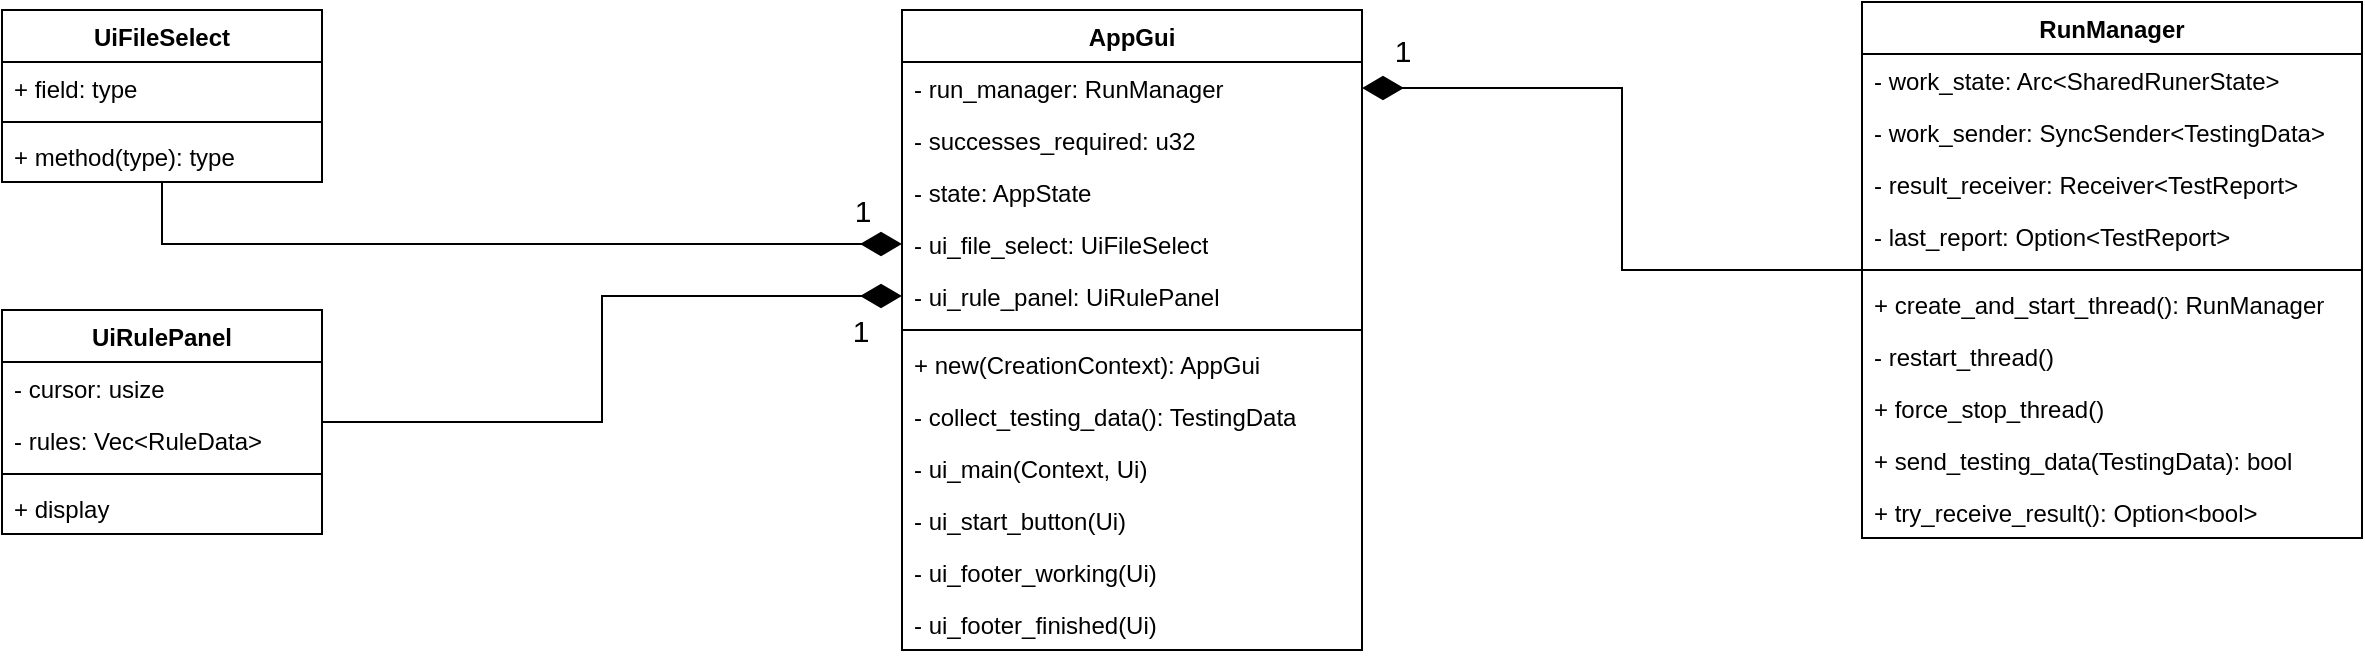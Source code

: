 <mxfile version="24.7.17">
  <diagram id="C5RBs43oDa-KdzZeNtuy" name="Page-1">
    <mxGraphModel dx="1877" dy="629" grid="1" gridSize="10" guides="1" tooltips="1" connect="1" arrows="1" fold="1" page="1" pageScale="1" pageWidth="827" pageHeight="1169" math="0" shadow="0">
      <root>
        <mxCell id="WIyWlLk6GJQsqaUBKTNV-0" />
        <mxCell id="WIyWlLk6GJQsqaUBKTNV-1" parent="WIyWlLk6GJQsqaUBKTNV-0" />
        <mxCell id="iUhNuEhfTF32NXV0GAsc-1" value="AppGui" style="swimlane;fontStyle=1;align=center;verticalAlign=top;childLayout=stackLayout;horizontal=1;startSize=26;horizontalStack=0;resizeParent=1;resizeParentMax=0;resizeLast=0;collapsible=1;marginBottom=0;whiteSpace=wrap;html=1;" parent="WIyWlLk6GJQsqaUBKTNV-1" vertex="1">
          <mxGeometry x="-30" y="40" width="230" height="320" as="geometry" />
        </mxCell>
        <mxCell id="iUhNuEhfTF32NXV0GAsc-2" value="- run_manager: RunManager" style="text;strokeColor=none;fillColor=none;align=left;verticalAlign=top;spacingLeft=4;spacingRight=4;overflow=hidden;rotatable=0;points=[[0,0.5],[1,0.5]];portConstraint=eastwest;whiteSpace=wrap;html=1;" parent="iUhNuEhfTF32NXV0GAsc-1" vertex="1">
          <mxGeometry y="26" width="230" height="26" as="geometry" />
        </mxCell>
        <mxCell id="c--dpKyqPbiVThtMQWS--4" value="- successes_required: u32" style="text;strokeColor=none;fillColor=none;align=left;verticalAlign=top;spacingLeft=4;spacingRight=4;overflow=hidden;rotatable=0;points=[[0,0.5],[1,0.5]];portConstraint=eastwest;whiteSpace=wrap;html=1;" vertex="1" parent="iUhNuEhfTF32NXV0GAsc-1">
          <mxGeometry y="52" width="230" height="26" as="geometry" />
        </mxCell>
        <mxCell id="c--dpKyqPbiVThtMQWS--5" value="- state: AppState" style="text;strokeColor=none;fillColor=none;align=left;verticalAlign=top;spacingLeft=4;spacingRight=4;overflow=hidden;rotatable=0;points=[[0,0.5],[1,0.5]];portConstraint=eastwest;whiteSpace=wrap;html=1;" vertex="1" parent="iUhNuEhfTF32NXV0GAsc-1">
          <mxGeometry y="78" width="230" height="26" as="geometry" />
        </mxCell>
        <mxCell id="c--dpKyqPbiVThtMQWS--6" value="- ui_file_select: UiFileSelect" style="text;strokeColor=none;fillColor=none;align=left;verticalAlign=top;spacingLeft=4;spacingRight=4;overflow=hidden;rotatable=0;points=[[0,0.5],[1,0.5]];portConstraint=eastwest;whiteSpace=wrap;html=1;" vertex="1" parent="iUhNuEhfTF32NXV0GAsc-1">
          <mxGeometry y="104" width="230" height="26" as="geometry" />
        </mxCell>
        <mxCell id="c--dpKyqPbiVThtMQWS--7" value="- ui_rule_panel: UiRulePanel" style="text;strokeColor=none;fillColor=none;align=left;verticalAlign=top;spacingLeft=4;spacingRight=4;overflow=hidden;rotatable=0;points=[[0,0.5],[1,0.5]];portConstraint=eastwest;whiteSpace=wrap;html=1;" vertex="1" parent="iUhNuEhfTF32NXV0GAsc-1">
          <mxGeometry y="130" width="230" height="26" as="geometry" />
        </mxCell>
        <mxCell id="iUhNuEhfTF32NXV0GAsc-3" value="" style="line;strokeWidth=1;fillColor=none;align=left;verticalAlign=middle;spacingTop=-1;spacingLeft=3;spacingRight=3;rotatable=0;labelPosition=right;points=[];portConstraint=eastwest;strokeColor=inherit;" parent="iUhNuEhfTF32NXV0GAsc-1" vertex="1">
          <mxGeometry y="156" width="230" height="8" as="geometry" />
        </mxCell>
        <mxCell id="iUhNuEhfTF32NXV0GAsc-4" value="+ new(CreationContext): AppGui" style="text;strokeColor=none;fillColor=none;align=left;verticalAlign=top;spacingLeft=4;spacingRight=4;overflow=hidden;rotatable=0;points=[[0,0.5],[1,0.5]];portConstraint=eastwest;whiteSpace=wrap;html=1;" parent="iUhNuEhfTF32NXV0GAsc-1" vertex="1">
          <mxGeometry y="164" width="230" height="26" as="geometry" />
        </mxCell>
        <mxCell id="c--dpKyqPbiVThtMQWS--8" value="- collect_testing_data(): TestingData" style="text;strokeColor=none;fillColor=none;align=left;verticalAlign=top;spacingLeft=4;spacingRight=4;overflow=hidden;rotatable=0;points=[[0,0.5],[1,0.5]];portConstraint=eastwest;whiteSpace=wrap;html=1;" vertex="1" parent="iUhNuEhfTF32NXV0GAsc-1">
          <mxGeometry y="190" width="230" height="26" as="geometry" />
        </mxCell>
        <mxCell id="c--dpKyqPbiVThtMQWS--9" value="- ui_main(Context, Ui)" style="text;strokeColor=none;fillColor=none;align=left;verticalAlign=top;spacingLeft=4;spacingRight=4;overflow=hidden;rotatable=0;points=[[0,0.5],[1,0.5]];portConstraint=eastwest;whiteSpace=wrap;html=1;" vertex="1" parent="iUhNuEhfTF32NXV0GAsc-1">
          <mxGeometry y="216" width="230" height="26" as="geometry" />
        </mxCell>
        <mxCell id="c--dpKyqPbiVThtMQWS--10" value="- ui_start_button(Ui)" style="text;strokeColor=none;fillColor=none;align=left;verticalAlign=top;spacingLeft=4;spacingRight=4;overflow=hidden;rotatable=0;points=[[0,0.5],[1,0.5]];portConstraint=eastwest;whiteSpace=wrap;html=1;" vertex="1" parent="iUhNuEhfTF32NXV0GAsc-1">
          <mxGeometry y="242" width="230" height="26" as="geometry" />
        </mxCell>
        <mxCell id="c--dpKyqPbiVThtMQWS--11" value="- ui_footer_working(Ui)" style="text;strokeColor=none;fillColor=none;align=left;verticalAlign=top;spacingLeft=4;spacingRight=4;overflow=hidden;rotatable=0;points=[[0,0.5],[1,0.5]];portConstraint=eastwest;whiteSpace=wrap;html=1;" vertex="1" parent="iUhNuEhfTF32NXV0GAsc-1">
          <mxGeometry y="268" width="230" height="26" as="geometry" />
        </mxCell>
        <mxCell id="c--dpKyqPbiVThtMQWS--12" value="- ui_footer_finished(Ui)" style="text;strokeColor=none;fillColor=none;align=left;verticalAlign=top;spacingLeft=4;spacingRight=4;overflow=hidden;rotatable=0;points=[[0,0.5],[1,0.5]];portConstraint=eastwest;whiteSpace=wrap;html=1;" vertex="1" parent="iUhNuEhfTF32NXV0GAsc-1">
          <mxGeometry y="294" width="230" height="26" as="geometry" />
        </mxCell>
        <mxCell id="c--dpKyqPbiVThtMQWS--16" value="1" style="edgeStyle=orthogonalEdgeStyle;rounded=0;orthogonalLoop=1;jettySize=auto;html=1;endArrow=diamondThin;endFill=1;strokeWidth=1;endSize=18;fontSize=15;" edge="1" parent="WIyWlLk6GJQsqaUBKTNV-1" source="c--dpKyqPbiVThtMQWS--17" target="iUhNuEhfTF32NXV0GAsc-2">
          <mxGeometry x="0.883" y="-19" relative="1" as="geometry">
            <mxPoint x="414" y="79" as="sourcePoint" />
            <mxPoint as="offset" />
          </mxGeometry>
        </mxCell>
        <mxCell id="c--dpKyqPbiVThtMQWS--17" value="RunManager" style="swimlane;fontStyle=1;align=center;verticalAlign=top;childLayout=stackLayout;horizontal=1;startSize=26;horizontalStack=0;resizeParent=1;resizeParentMax=0;resizeLast=0;collapsible=1;marginBottom=0;whiteSpace=wrap;html=1;" vertex="1" parent="WIyWlLk6GJQsqaUBKTNV-1">
          <mxGeometry x="450" y="36" width="250" height="268" as="geometry" />
        </mxCell>
        <mxCell id="c--dpKyqPbiVThtMQWS--18" value="- work_state: Arc&amp;lt;SharedRunerState&amp;gt;" style="text;strokeColor=none;fillColor=none;align=left;verticalAlign=top;spacingLeft=4;spacingRight=4;overflow=hidden;rotatable=0;points=[[0,0.5],[1,0.5]];portConstraint=eastwest;whiteSpace=wrap;html=1;" vertex="1" parent="c--dpKyqPbiVThtMQWS--17">
          <mxGeometry y="26" width="250" height="26" as="geometry" />
        </mxCell>
        <mxCell id="c--dpKyqPbiVThtMQWS--21" value="- work_sender: SyncSender&amp;lt;TestingData&amp;gt;" style="text;strokeColor=none;fillColor=none;align=left;verticalAlign=top;spacingLeft=4;spacingRight=4;overflow=hidden;rotatable=0;points=[[0,0.5],[1,0.5]];portConstraint=eastwest;whiteSpace=wrap;html=1;" vertex="1" parent="c--dpKyqPbiVThtMQWS--17">
          <mxGeometry y="52" width="250" height="26" as="geometry" />
        </mxCell>
        <mxCell id="c--dpKyqPbiVThtMQWS--22" value="- result_receiver: Receiver&amp;lt;TestReport&amp;gt;" style="text;strokeColor=none;fillColor=none;align=left;verticalAlign=top;spacingLeft=4;spacingRight=4;overflow=hidden;rotatable=0;points=[[0,0.5],[1,0.5]];portConstraint=eastwest;whiteSpace=wrap;html=1;" vertex="1" parent="c--dpKyqPbiVThtMQWS--17">
          <mxGeometry y="78" width="250" height="26" as="geometry" />
        </mxCell>
        <mxCell id="c--dpKyqPbiVThtMQWS--23" value="- last_report: Option&amp;lt;TestReport&amp;gt;" style="text;strokeColor=none;fillColor=none;align=left;verticalAlign=top;spacingLeft=4;spacingRight=4;overflow=hidden;rotatable=0;points=[[0,0.5],[1,0.5]];portConstraint=eastwest;whiteSpace=wrap;html=1;" vertex="1" parent="c--dpKyqPbiVThtMQWS--17">
          <mxGeometry y="104" width="250" height="26" as="geometry" />
        </mxCell>
        <mxCell id="c--dpKyqPbiVThtMQWS--19" value="" style="line;strokeWidth=1;fillColor=none;align=left;verticalAlign=middle;spacingTop=-1;spacingLeft=3;spacingRight=3;rotatable=0;labelPosition=right;points=[];portConstraint=eastwest;strokeColor=inherit;" vertex="1" parent="c--dpKyqPbiVThtMQWS--17">
          <mxGeometry y="130" width="250" height="8" as="geometry" />
        </mxCell>
        <mxCell id="c--dpKyqPbiVThtMQWS--20" value="+ create_and_start_thread(): RunManager" style="text;strokeColor=none;fillColor=none;align=left;verticalAlign=top;spacingLeft=4;spacingRight=4;overflow=hidden;rotatable=0;points=[[0,0.5],[1,0.5]];portConstraint=eastwest;whiteSpace=wrap;html=1;" vertex="1" parent="c--dpKyqPbiVThtMQWS--17">
          <mxGeometry y="138" width="250" height="26" as="geometry" />
        </mxCell>
        <mxCell id="c--dpKyqPbiVThtMQWS--24" value="- restart_thread()" style="text;strokeColor=none;fillColor=none;align=left;verticalAlign=top;spacingLeft=4;spacingRight=4;overflow=hidden;rotatable=0;points=[[0,0.5],[1,0.5]];portConstraint=eastwest;whiteSpace=wrap;html=1;" vertex="1" parent="c--dpKyqPbiVThtMQWS--17">
          <mxGeometry y="164" width="250" height="26" as="geometry" />
        </mxCell>
        <mxCell id="c--dpKyqPbiVThtMQWS--25" value="+ force_stop_thread()" style="text;strokeColor=none;fillColor=none;align=left;verticalAlign=top;spacingLeft=4;spacingRight=4;overflow=hidden;rotatable=0;points=[[0,0.5],[1,0.5]];portConstraint=eastwest;whiteSpace=wrap;html=1;" vertex="1" parent="c--dpKyqPbiVThtMQWS--17">
          <mxGeometry y="190" width="250" height="26" as="geometry" />
        </mxCell>
        <mxCell id="c--dpKyqPbiVThtMQWS--26" value="+ send_testing_data(TestingData): bool" style="text;strokeColor=none;fillColor=none;align=left;verticalAlign=top;spacingLeft=4;spacingRight=4;overflow=hidden;rotatable=0;points=[[0,0.5],[1,0.5]];portConstraint=eastwest;whiteSpace=wrap;html=1;" vertex="1" parent="c--dpKyqPbiVThtMQWS--17">
          <mxGeometry y="216" width="250" height="26" as="geometry" />
        </mxCell>
        <mxCell id="c--dpKyqPbiVThtMQWS--27" value="+ try_receive_result(): Option&amp;lt;bool&amp;gt;" style="text;strokeColor=none;fillColor=none;align=left;verticalAlign=top;spacingLeft=4;spacingRight=4;overflow=hidden;rotatable=0;points=[[0,0.5],[1,0.5]];portConstraint=eastwest;whiteSpace=wrap;html=1;" vertex="1" parent="c--dpKyqPbiVThtMQWS--17">
          <mxGeometry y="242" width="250" height="26" as="geometry" />
        </mxCell>
        <mxCell id="c--dpKyqPbiVThtMQWS--37" value="1" style="edgeStyle=orthogonalEdgeStyle;rounded=0;orthogonalLoop=1;jettySize=auto;html=1;endArrow=diamondThin;endFill=1;endSize=18;fontSize=15;" edge="1" parent="WIyWlLk6GJQsqaUBKTNV-1" source="c--dpKyqPbiVThtMQWS--28" target="c--dpKyqPbiVThtMQWS--6">
          <mxGeometry x="0.9" y="17" relative="1" as="geometry">
            <mxPoint as="offset" />
          </mxGeometry>
        </mxCell>
        <mxCell id="c--dpKyqPbiVThtMQWS--28" value="UiFileSelect" style="swimlane;fontStyle=1;align=center;verticalAlign=top;childLayout=stackLayout;horizontal=1;startSize=26;horizontalStack=0;resizeParent=1;resizeParentMax=0;resizeLast=0;collapsible=1;marginBottom=0;whiteSpace=wrap;html=1;" vertex="1" parent="WIyWlLk6GJQsqaUBKTNV-1">
          <mxGeometry x="-480" y="40" width="160" height="86" as="geometry" />
        </mxCell>
        <mxCell id="c--dpKyqPbiVThtMQWS--29" value="+ field: type" style="text;strokeColor=none;fillColor=none;align=left;verticalAlign=top;spacingLeft=4;spacingRight=4;overflow=hidden;rotatable=0;points=[[0,0.5],[1,0.5]];portConstraint=eastwest;whiteSpace=wrap;html=1;" vertex="1" parent="c--dpKyqPbiVThtMQWS--28">
          <mxGeometry y="26" width="160" height="26" as="geometry" />
        </mxCell>
        <mxCell id="c--dpKyqPbiVThtMQWS--30" value="" style="line;strokeWidth=1;fillColor=none;align=left;verticalAlign=middle;spacingTop=-1;spacingLeft=3;spacingRight=3;rotatable=0;labelPosition=right;points=[];portConstraint=eastwest;strokeColor=inherit;" vertex="1" parent="c--dpKyqPbiVThtMQWS--28">
          <mxGeometry y="52" width="160" height="8" as="geometry" />
        </mxCell>
        <mxCell id="c--dpKyqPbiVThtMQWS--31" value="+ method(type): type" style="text;strokeColor=none;fillColor=none;align=left;verticalAlign=top;spacingLeft=4;spacingRight=4;overflow=hidden;rotatable=0;points=[[0,0.5],[1,0.5]];portConstraint=eastwest;whiteSpace=wrap;html=1;" vertex="1" parent="c--dpKyqPbiVThtMQWS--28">
          <mxGeometry y="60" width="160" height="26" as="geometry" />
        </mxCell>
        <mxCell id="c--dpKyqPbiVThtMQWS--38" value="1" style="edgeStyle=orthogonalEdgeStyle;rounded=0;orthogonalLoop=1;jettySize=auto;html=1;fontSize=15;endSize=18;endArrow=diamondThin;endFill=1;" edge="1" parent="WIyWlLk6GJQsqaUBKTNV-1" source="c--dpKyqPbiVThtMQWS--32" target="c--dpKyqPbiVThtMQWS--7">
          <mxGeometry x="0.882" y="-17" relative="1" as="geometry">
            <mxPoint as="offset" />
          </mxGeometry>
        </mxCell>
        <mxCell id="c--dpKyqPbiVThtMQWS--32" value="UiRulePanel" style="swimlane;fontStyle=1;align=center;verticalAlign=top;childLayout=stackLayout;horizontal=1;startSize=26;horizontalStack=0;resizeParent=1;resizeParentMax=0;resizeLast=0;collapsible=1;marginBottom=0;whiteSpace=wrap;html=1;" vertex="1" parent="WIyWlLk6GJQsqaUBKTNV-1">
          <mxGeometry x="-480" y="190" width="160" height="112" as="geometry" />
        </mxCell>
        <mxCell id="c--dpKyqPbiVThtMQWS--33" value="- cursor: usize" style="text;strokeColor=none;fillColor=none;align=left;verticalAlign=top;spacingLeft=4;spacingRight=4;overflow=hidden;rotatable=0;points=[[0,0.5],[1,0.5]];portConstraint=eastwest;whiteSpace=wrap;html=1;" vertex="1" parent="c--dpKyqPbiVThtMQWS--32">
          <mxGeometry y="26" width="160" height="26" as="geometry" />
        </mxCell>
        <mxCell id="c--dpKyqPbiVThtMQWS--39" value="- rules: Vec&amp;lt;RuleData&amp;gt;" style="text;strokeColor=none;fillColor=none;align=left;verticalAlign=top;spacingLeft=4;spacingRight=4;overflow=hidden;rotatable=0;points=[[0,0.5],[1,0.5]];portConstraint=eastwest;whiteSpace=wrap;html=1;" vertex="1" parent="c--dpKyqPbiVThtMQWS--32">
          <mxGeometry y="52" width="160" height="26" as="geometry" />
        </mxCell>
        <mxCell id="c--dpKyqPbiVThtMQWS--34" value="" style="line;strokeWidth=1;fillColor=none;align=left;verticalAlign=middle;spacingTop=-1;spacingLeft=3;spacingRight=3;rotatable=0;labelPosition=right;points=[];portConstraint=eastwest;strokeColor=inherit;" vertex="1" parent="c--dpKyqPbiVThtMQWS--32">
          <mxGeometry y="78" width="160" height="8" as="geometry" />
        </mxCell>
        <mxCell id="c--dpKyqPbiVThtMQWS--35" value="+ display" style="text;strokeColor=none;fillColor=none;align=left;verticalAlign=top;spacingLeft=4;spacingRight=4;overflow=hidden;rotatable=0;points=[[0,0.5],[1,0.5]];portConstraint=eastwest;whiteSpace=wrap;html=1;" vertex="1" parent="c--dpKyqPbiVThtMQWS--32">
          <mxGeometry y="86" width="160" height="26" as="geometry" />
        </mxCell>
      </root>
    </mxGraphModel>
  </diagram>
</mxfile>
